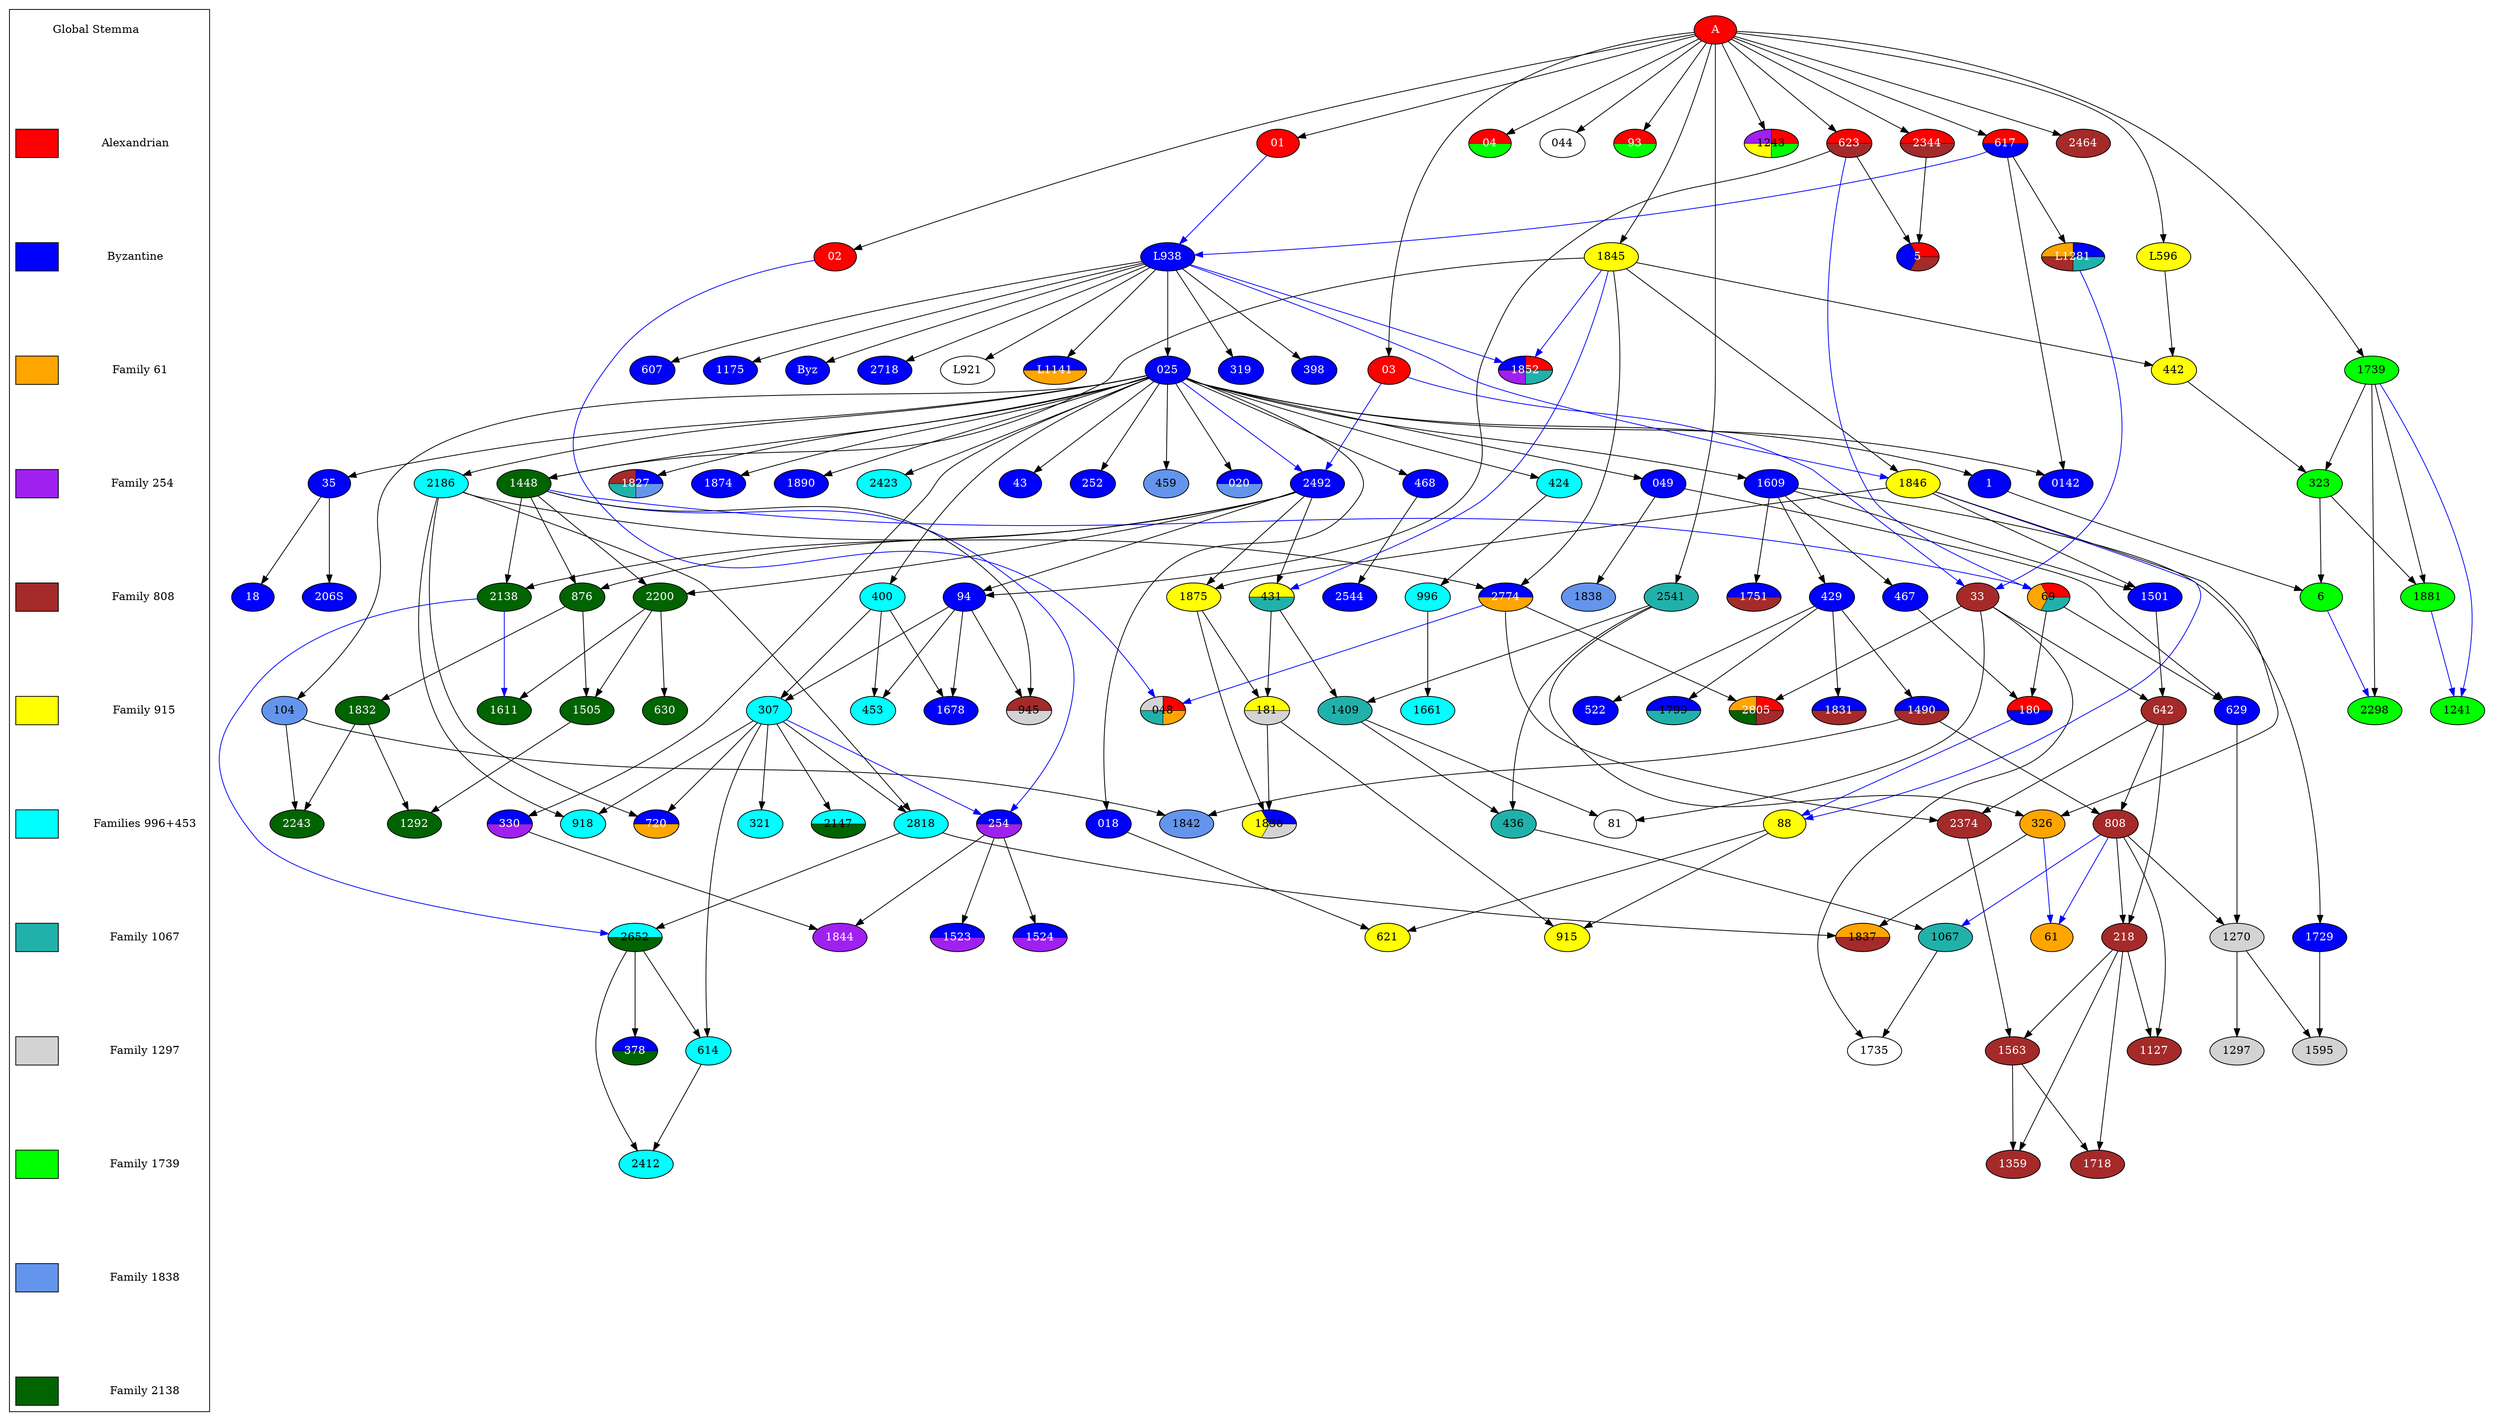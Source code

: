 digraph global_stemma {
	nodesep=0.5;
	ranksep=1.5;
	subgraph cluster_legend {
		label [shape=plaintext, label="Global Stemma"];
		alex_color [shape=rectangle, label=" ", style=filled, fillcolor=red];
		alex_label [shape=plaintext, label="Alexandrian"];
		byz_color [shape=rectangle, label=" ", style=filled, fillcolor=blue];
		byz_label [shape=plaintext, label="Byzantine"];
		f61_color [shape=rectangle, label=" ", style=filled, fillcolor=orange];
		f61_label [shape=plaintext, label="Family 61"];
		f254_color [shape=rectangle, label=" ", style=filled, fillcolor=purple];
		f254_label [shape=plaintext, label="Family 254"];
		f808_color [shape=rectangle, label=" ", style=filled, fillcolor=brown];
		f808_label [shape=plaintext, label="Family 808"];
		f915_color [shape=rectangle, label=" ", style=filled, fillcolor=yellow];
		f915_label [shape=plaintext, label="Family 915"];
		f996_453_color [shape=rectangle, label=" ", style=filled, fillcolor=cyan];
		f996_453_label [shape=plaintext, label="Families 996+453"];
		f1067_color [shape=rectangle, label=" ", style=filled, fillcolor=lightseagreen];
		f1067_label [shape=plaintext, label="Family 1067"];
		f1297_color [shape=rectangle, label=" ", style=filled, fillcolor=lightgray];
		f1297_label [shape=plaintext, label="Family 1297"];
		f1739_color [shape=rectangle, label=" ", style=filled, fillcolor=green];
		f1739_label [shape=plaintext, label="Family 1739"];
		f1838_color [shape=rectangle, label=" ", style=filled, fillcolor=cornflowerblue];
		f1838_label [shape=plaintext, label="Family 1838"];
		f2138_color [shape=rectangle, label=" ", style=filled, fillcolor=darkgreen];
		f2138_label [shape=plaintext, label="Family 2138"];
		
		label -> alex_label[style=invis];
		label -> alex_color[style=invis];
		alex_label -> byz_label[style=invis];
		alex_color -> byz_color[style=invis];
		byz_label -> f61_label[style=invis];
		byz_color -> f61_color[style=invis];
		f61_label -> f254_label[style=invis];
		f61_color -> f254_color[style=invis];
		f254_label -> f808_label[style=invis];
		f254_color -> f808_color[style=invis];
		f808_label -> f915_label[style=invis];
		f808_color -> f915_color[style=invis];
		f915_label -> f996_453_label[style=invis];
		f915_color -> f996_453_color[style=invis];
		f996_453_label -> f1067_label[style=invis];
		f996_453_color -> f1067_color[style=invis];
		f1067_label -> f1297_label[style=invis];
		f1067_color -> f1297_color[style=invis];
		f1297_label -> f1739_label[style=invis];
		f1297_color -> f1739_color[style=invis];
		f1739_label -> f1838_label[style=invis];
		f1739_color -> f1838_color[style=invis];
		f1838_label -> f2138_label[style=invis];
		f1838_color -> f2138_color[style=invis];
	}
	subgraph cluster_plot {
		style=invis;
		node [shape=ellipse];
		0 [label="A", style=filled, fillcolor=red, fontcolor=white];
		1 [label="Byz", style=filled, fillcolor=blue, fontcolor=white];
		2 [label="01", style=filled, fillcolor=red, fontcolor=white];
		3 [label="02", style=filled, fillcolor=red, fontcolor=white];
		4 [label="03", style=filled, fillcolor=red, fontcolor=white];
		5 [label="04", style=wedged, fillcolor="red:green", fontcolor=white];
		6 [label="018", style=filled, fillcolor=blue, fontcolor=white];
		7 [label="020", style=wedged, fillcolor="blue:cornflowerblue", fontcolor=white];
		8 [label="025", style=filled, fillcolor=blue, fontcolor=white];
		9 [label="044"];
		10 [label="048", style=wedged, fillcolor="red:lightgray:lightseagreen:orange"];
		11 [label="049", style=filled, fillcolor=blue, fontcolor=white];
		12 [label="0142", style=filled, fillcolor=blue, fontcolor=white];
		13 [label="1", style=filled, fillcolor=blue, fontcolor=white];
		14 [label="5", style=wedged, fillcolor="red:blue:brown", fontcolor=white];
		15 [label="6", style=filled, fillcolor=green];
		16 [label="18", style=filled, fillcolor=blue, fontcolor=white];
		17 [label="33", style=filled, fillcolor=brown, fontcolor=white];
		18 [label="35", style=filled, fillcolor=blue, fontcolor=white];
		19 [label="43", style=filled, fillcolor=blue, fontcolor=white];
		20 [label="61", style=filled, fillcolor=orange];
		21 [label="69", style=wedged, fillcolor="red:orange:lightseagreen"];
		22 [label="81"];
		23 [label="88", style=filled, fillcolor=yellow];
		24 [label="93", style=wedged, fillcolor="red:green", fontcolor=white];
		25 [label="94", style=filled, fillcolor=blue, fontcolor=white];
		26 [label="104", style=filled, fillcolor=cornflowerblue];
		27 [label="180", style=wedged, fillcolor="red:blue", fontcolor=white];
		28 [label="181", style=wedged, fillcolor="yellow:lightgray"];
		29 [label="206S", style=filled, fillcolor=blue, fontcolor=white];
		30 [label="218", style=filled, fillcolor=brown, fontcolor=white];
		31 [label="252", style=filled, fillcolor=blue, fontcolor=white];
		32 [label="254", style=wedged, fillcolor="blue:purple", fontcolor=white];
		33 [label="307", style=filled, fillcolor=cyan];
		34 [label="319", style=filled, fillcolor=blue, fontcolor=white];
		35 [label="321", style=filled, fillcolor=cyan];
		36 [label="323", style=filled, fillcolor=green];
		37 [label="326", style=filled, fillcolor=orange];
		38 [label="330", style=wedged, fillcolor="blue:purple", fontcolor=white];
		39 [label="378", style=wedged, fillcolor="blue:darkgreen", fontcolor=white];
		40 [label="398", style=filled, fillcolor=blue, fontcolor=white];
		41 [label="400", style=filled, fillcolor=cyan];
		42 [label="424", style=filled, fillcolor=cyan];
		43 [label="429", style=filled, fillcolor=blue, fontcolor=white];
		44 [label="431", style=wedged, fillcolor="yellow:lightseagreen"];
		45 [label="436", style=filled, fillcolor=lightseagreen];
		46 [label="442", style=filled, fillcolor="yellow"];
		47 [label="453", style=filled, fillcolor=cyan];
		48 [label="459", style=filled, fillcolor=cornflowerblue];
		49 [label="467", style=filled, fillcolor=blue, fontcolor=white];
		50 [label="468", style=filled, fillcolor=blue, fontcolor=white];
		51 [label="522", style=filled, fillcolor=blue, fontcolor=white];
		52 [label="607", style=filled, fillcolor=blue, fontcolor=white];
		53 [label="614", style=filled, fillcolor=cyan];
		54 [label="617", style=wedged, fillcolor="red:blue", fontcolor=white];
		55 [label="621", style=filled, fillcolor=yellow];
		56 [label="623", style=wedged, fillcolor="red:brown", fontcolor=white];
		57 [label="629", style=filled, fillcolor=blue, fontcolor=white];
		58 [label="630", style=filled, fillcolor=darkgreen, fontcolor=white];
		59 [label="642", style=filled, fillcolor=brown, fontcolor=white];
		60 [label="720", style=wedged, fillcolor="blue:orange", fontcolor=white];
		61 [label="808", style=filled, fillcolor=brown, fontcolor=white];
		62 [label="876", style=filled, fillcolor=darkgreen, fontcolor=white];
		63 [label="915", style=filled, fillcolor=yellow];
		64 [label="918", style=filled, fillcolor=cyan];
		65 [label="945", style=wedged, fillcolor="brown:lightgray"];
		66 [label="996", style=filled, fillcolor=cyan];
		67 [label="1067", style=filled, fillcolor="lightseagreen"];
		68 [label="1127", style=filled, fillcolor=brown, fontcolor=white];
		69 [label="1175", style=filled, fillcolor=blue, fontcolor=white];
		70 [label="1241", style=filled, fillcolor=green];
		71 [label="1243", style=wedged, fillcolor="red:purple:yellow:green"];
		72 [label="1270", style=filled, fillcolor=lightgray];
		73 [label="1292", style=filled, fillcolor=darkgreen, fontcolor=white];
		74 [label="1297", style=filled, fillcolor=lightgray];
		75 [label="1359", style=filled, fillcolor=brown, fontcolor=white];
		76 [label="1409", style=filled, fillcolor=lightseagreen];
		77 [label="1448", style=filled, fillcolor=darkgreen, fontcolor=white];
		78 [label="1490", style=wedged, fillcolor="blue:brown", fontcolor=white];
		79 [label="1501", style=filled, fillcolor=blue, fontcolor=white];
		80 [label="1505", style=filled, fillcolor=darkgreen, fontcolor=white];
		81 [label="1523", style=wedged, fillcolor="blue:purple", fontcolor=white];
		82 [label="1524", style=wedged, fillcolor="blue:purple", fontcolor=white];
		83 [label="1563", style=filled, fillcolor=brown, fontcolor=white];
		84 [label="1595", style=filled, fillcolor=lightgray];
		85 [label="1609", style=filled, fillcolor=blue, fontcolor=white];
		86 [label="1611", style=filled, fillcolor=darkgreen, fontcolor=white];
		87 [label="1661", style=filled, fillcolor=cyan];
		88 [label="1678", style=filled, fillcolor=blue, fontcolor=white];
		89 [label="1718", style=filled, fillcolor=brown, fontcolor=white];
		90 [label="1729", style=filled, fillcolor=blue, fontcolor=white];
		91 [label="1735"];
		92 [label="1739", style=filled, fillcolor=green];
		93 [label="1751", style=wedged, fillcolor="blue:brown", fontcolor=white];
		94 [label="1799", style=wedged, fillcolor="blue:lightseagreen"];
		95 [label="1827", style=wedged, fillcolor="blue:brown:lightseagreen:cornflowerblue", fontcolor=white];
		96 [label="1831", style=wedged, fillcolor="blue:brown", fontcolor=white];
		97 [label="1832", style=filled, fillcolor=darkgreen, fontcolor=white];
		98 [label="1836", style=wedged, fillcolor="blue:yellow:lightgray"];
		99 [label="1837", style=wedged, fillcolor="orange:brown"];
		100 [label="1838", style=filled, fillcolor=cornflowerblue];
		101 [label="1842", style=filled, fillcolor=cornflowerblue];
		102 [label="1844", style=filled, fillcolor=purple, fontcolor=white];
		103 [label="1845", style=filled, fillcolor=yellow];
		104 [label="1846", style=filled, fillcolor=yellow];
		105 [label="1852", style=wedged, fillcolor="red:blue:purple:lightseagreen", fontcolor=white];
		106 [label="1874", style=filled, fillcolor=blue, fontcolor=white];
		107 [label="1875", style=filled, fillcolor=yellow];
		108 [label="1881", style=filled, fillcolor=green];
		109 [label="1890", style=filled, fillcolor=blue, fontcolor=white];
		110 [label="2138", style=filled, fillcolor=darkgreen, fontcolor=white];
		111 [label="2147", style=wedged, fillcolor="cyan:darkgreen"];
		112 [label="2186", style=filled, fillcolor=cyan];
		113 [label="2200", style=filled, fillcolor=darkgreen, fontcolor=white];
		114 [label="2243", style=filled, fillcolor=darkgreen, fontcolor=white];
		115 [label="2298", style=filled, fillcolor=green];
		116 [label="2344", style=wedged, fillcolor="red:brown", fontcolor=white];
		117 [label="2374", style=filled, fillcolor=brown, fontcolor=white];
		118 [label="2412", style=filled, fillcolor=cyan];
		119 [label="2423", style=filled, fillcolor=cyan];
		120 [label="2464" style=filled, fillcolor=brown, fontcolor=white];
		121 [label="2492", style=filled, fillcolor=blue, fontcolor=white];
		122 [label="2541", style=filled, fillcolor=lightseagreen];
		123 [label="2544", style=filled, fillcolor=blue, fontcolor=white];
		124 [label="2652", style=wedged, fillcolor="cyan:darkgreen"];
		125 [label="2718", style=filled, fillcolor=blue, fontcolor=white];
		126 [label="2774", style=wedged, fillcolor="blue:orange", fontcolor=white];
		127 [label="2805", style=wedged, fillcolor="red:orange:darkgreen:brown", fontcolor=white];
		128 [label="2818", style=filled, fillcolor=cyan];
		129 [label="L596", style=filled, fillcolor=yellow];
		130 [label="L921"];
		131 [label="L938", style=filled, fillcolor=blue, fontcolor=white];
		132 [label="L1141", style=wedged, fillcolor="blue:orange", fontcolor=white];
		133 [label="L1281", style=wedged, fillcolor="blue:orange:brown:lightseagreen", fontcolor=white];
		131 -> 1 [len=1.000000];
		0 -> 2 [len=7.000000];
		0 -> 3 [len=10.000000];
		0 -> 4 [len=8.000000];
		0 -> 5 [len=13.000000];
		8 -> 6 [len=4.000000];
		8 -> 7 [len=3.000000];
		131 -> 8 [len=1.000000];
		0 -> 9 [len=14.000000];
		3 -> 10 [len=8.000000, color=blue];
		126 -> 10 [len=4.000000, color=blue];
		8 -> 11 [len=3.000000];
		8 -> 12 [len=3.000000];
		54 -> 12 [len=5.000000];
		8 -> 13 [len=1.000000];
		56 -> 14 [len=3.000000];
		116 -> 14 [len=6.000000];
		13 -> 15 [len=6.000000];
		36 -> 15 [len=6.000000];
		18 -> 16 [len=1.000000];
		4 -> 17 [len=6.000000, color=blue];
		133 -> 17 [len=4.000000, color=blue];
		8 -> 18 [len=2.000000];
		8 -> 19 [len=4.000000];
		37 -> 20 [len=9.000000, color=blue];
		61 -> 20 [len=11.000000, color=blue];
		56 -> 21 [len=8.000000, color=blue];
		77 -> 21 [len=5.000000, color=blue];
		17 -> 22 [len=6.000000];
		76 -> 22 [len=8.000000];
		27 -> 23 [len=6.000000, color=blue];
		104 -> 23 [len=7.000000, color=blue];
		0 -> 24 [len=9.000000];
		121 -> 25 [len=3.000000];
		56 -> 25 [len=7.000000];
		8 -> 26 [len=7.000000];
		49 -> 27 [len=3.000000];
		21 -> 27 [len=6.000000];
		107 -> 28 [len=4.000000];
		44 -> 28 [len=5.000000];
		18 -> 29 [len=3.000000];
		61 -> 30 [len=3.000000];
		59 -> 30 [len=4.000000];
		8 -> 31 [len=2.000000];
		77 -> 32 [len=5.000000, color=blue];
		33 -> 32 [len=4.000000, color=blue];
		25 -> 33 [len=2.000000];
		41 -> 33 [len=2.000000];
		131 -> 34 [len=1.000000];
		33 -> 35 [len=1.000000];
		92 -> 36 [len=4.000000];
		46 -> 36 [len=6.000000];
		122 -> 37 [len=3.000000];
		104 -> 37 [len=6.000000];
		8 -> 38 [len=6.000000];
		124 -> 39 [len=2.000000];
		131 -> 40 [len=1.000000];
		8 -> 41 [len=2.000000];
		8 -> 42 [len=1.000000];
		85 -> 43 [len=3.000000];
		103 -> 44 [len=8.000000, color=blue];
		121 -> 44 [len=5.000000];
		122 -> 45 [len=2.000000];
		76 -> 45 [len=4.000000];
		129 -> 46 [len=2.000000];
		103 -> 46 [len=6.000000];
		25 -> 47 [len=2.000000];
		41 -> 47 [len=2.000000];
		8 -> 48 [len=8.000000];
		85 -> 49 [len=4.000000];
		8 -> 50 [len=2.000000];
		43 -> 51 [len=3.000000];
		131 -> 52 [len=1.000000];
		124 -> 53 [len=3.000000];
		33 -> 53 [len=7.000000];
		0 -> 54 [len=7.000000];
		23 -> 55 [len=7.000000];
		6 -> 55 [len=9.000000];
		0 -> 56 [len=9.000000];
		11 -> 57 [len=7.000000];
		21 -> 57 [len=8.000000];
		113 -> 58 [len=3.000000];
		79 -> 59 [len=6.000000];
		17 -> 59 [len=6.000000];
		33 -> 60 [len=3.000000];
		112 -> 60 [len=3.000000];
		59 -> 61 [len=3.000000];
		78 -> 61 [len=6.000000];
		77 -> 62 [len=6.000000];
		121 -> 62 [len=6.000000];
		23 -> 63 [len=3.000000];
		28 -> 63 [len=4.000000];
		33 -> 64 [len=2.000000];
		112 -> 64 [len=2.000000];
		77 -> 65 [len=3.000000];
		25 -> 65 [len=5.000000];
		42 -> 66 [len=3.000000];
		45 -> 67 [len=7.000000];
		61 -> 67 [len=8.000000, color=blue];
		61 -> 68 [len=3.000000];
		30 -> 68 [len=4.000000];
		131 -> 69 [len=1.000000];
		92 -> 70 [len=9.000000, color=blue];
		108 -> 70 [len=7.000000, color=blue];
		0 -> 71 [len=13.000000];
		57 -> 72 [len=7.000000];
		61 -> 72 [len=8.000000];
		97 -> 73 [len=2.000000];
		80 -> 73 [len=3.000000];
		72 -> 74 [len=3.000000];
		83 -> 75 [len=2.000000];
		30 -> 75 [len=4.000000];
		122 -> 76 [len=3.000000];
		44 -> 76 [len=5.000000];
		8 -> 77 [len=2.000000];
		103 -> 77 [len=5.000000];
		43 -> 78 [len=2.000000];
		85 -> 79 [len=2.000000];
		104 -> 79 [len=5.000000];
		62 -> 80 [len=2.000000];
		113 -> 80 [len=3.000000];
		32 -> 81 [len=1.000000];
		32 -> 82 [len=1.000000];
		30 -> 83 [len=3.000000];
		117 -> 83 [len=5.000000];
		72 -> 84 [len=3.000000];
		90 -> 84 [len=9.000000];
		8 -> 85 [len=1.000000];
		110 -> 86 [len=2.000000, color=blue];
		113 -> 86 [len=2.000000];
		66 -> 87 [len=6.000000];
		25 -> 88 [len=2.000000];
		41 -> 88 [len=2.000000];
		83 -> 89 [len=2.000000];
		30 -> 89 [len=4.000000];
		85 -> 90 [len=6.000000];
		17 -> 91 [len=7.000000];
		67 -> 91 [len=10.000000];
		0 -> 92 [len=12.000000];
		85 -> 93 [len=4.000000];
		43 -> 94 [len=3.000000];
		8 -> 95 [len=4.000000];
		43 -> 96 [len=2.000000];
		62 -> 97 [len=1.000000];
		28 -> 98 [len=4.000000];
		107 -> 98 [len=4.000000];
		37 -> 99 [len=3.000000];
		128 -> 99 [len=8.000000];
		11 -> 100 [len=16.000000];
		26 -> 101 [len=2.000000];
		78 -> 101 [len=4.000000];
		32 -> 102 [len=7.000000];
		38 -> 102 [len=9.000000];
		0 -> 103 [len=8.000000];
		103 -> 104 [len=2.000000];
		131 -> 104 [len=5.000000, color=blue];
		103 -> 105 [len=4.000000, color=blue];
		131 -> 105 [len=5.000000, color=blue];
		8 -> 106 [len=5.000000];
		104 -> 107 [len=5.000000];
		121 -> 107 [len=5.000000];
		92 -> 108 [len=4.000000];
		36 -> 108 [len=5.000000];
		8 -> 109 [len=2.000000];
		77 -> 110 [len=6.000000];
		121 -> 110 [len=6.000000];
		33 -> 111 [len=5.000000];
		8 -> 112 [len=3.000000];
		77 -> 113 [len=6.000000];
		121 -> 113 [len=6.000000];
		97 -> 114 [len=4.000000];
		26 -> 114 [len=4.000000];
		92 -> 115 [len=3.000000];
		15 -> 115 [len=7.000000, color=blue];
		0 -> 116 [len=7.000000];
		59 -> 117 [len=5.000000];
		126 -> 117 [len=6.000000];
		53 -> 118 [len=2.000000];
		124 -> 118 [len=4.000000];
		8 -> 119 [len=1.000000];
		0 -> 120 [len=1.000000];
		4 -> 121 [len=8.000000, color=blue];
		8 -> 121 [len=3.000000, color=blue];
		0 -> 122 [len=12.000000];
		50 -> 123 [len=6.000000];
		128 -> 124 [len=4.000000];
		110 -> 124 [len=5.000000, color=blue];
		131 -> 125 [len=3.000000];
		103 -> 126 [len=5.000000];
		112 -> 126 [len=5.000000];
		126 -> 127 [len=4.000000];
		17 -> 127 [len=4.000000];
		33 -> 128 [len=3.000000];
		112 -> 128 [len=3.000000];
		0 -> 129 [len=10.000000];
		131 -> 130 [len=7.000000];
		2 -> 131 [len=7.000000, color=blue];
		54 -> 131 [len=2.000000, color=blue];
		131 -> 132 [len=2.000000];
		54 -> 133 [len=5.000000];
	}
}
